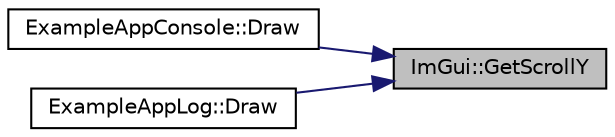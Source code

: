 digraph "ImGui::GetScrollY"
{
 // LATEX_PDF_SIZE
  edge [fontname="Helvetica",fontsize="10",labelfontname="Helvetica",labelfontsize="10"];
  node [fontname="Helvetica",fontsize="10",shape=record];
  rankdir="RL";
  Node1 [label="ImGui::GetScrollY",height=0.2,width=0.4,color="black", fillcolor="grey75", style="filled", fontcolor="black",tooltip=" "];
  Node1 -> Node2 [dir="back",color="midnightblue",fontsize="10",style="solid"];
  Node2 [label="ExampleAppConsole::Draw",height=0.2,width=0.4,color="black", fillcolor="white", style="filled",URL="$struct_example_app_console.html#a0518a09c7e8648dd52c7c06df19ac17a",tooltip=" "];
  Node1 -> Node3 [dir="back",color="midnightblue",fontsize="10",style="solid"];
  Node3 [label="ExampleAppLog::Draw",height=0.2,width=0.4,color="black", fillcolor="white", style="filled",URL="$struct_example_app_log.html#a5ad3a4bdb89171b84aeaff96948a1f77",tooltip=" "];
}
